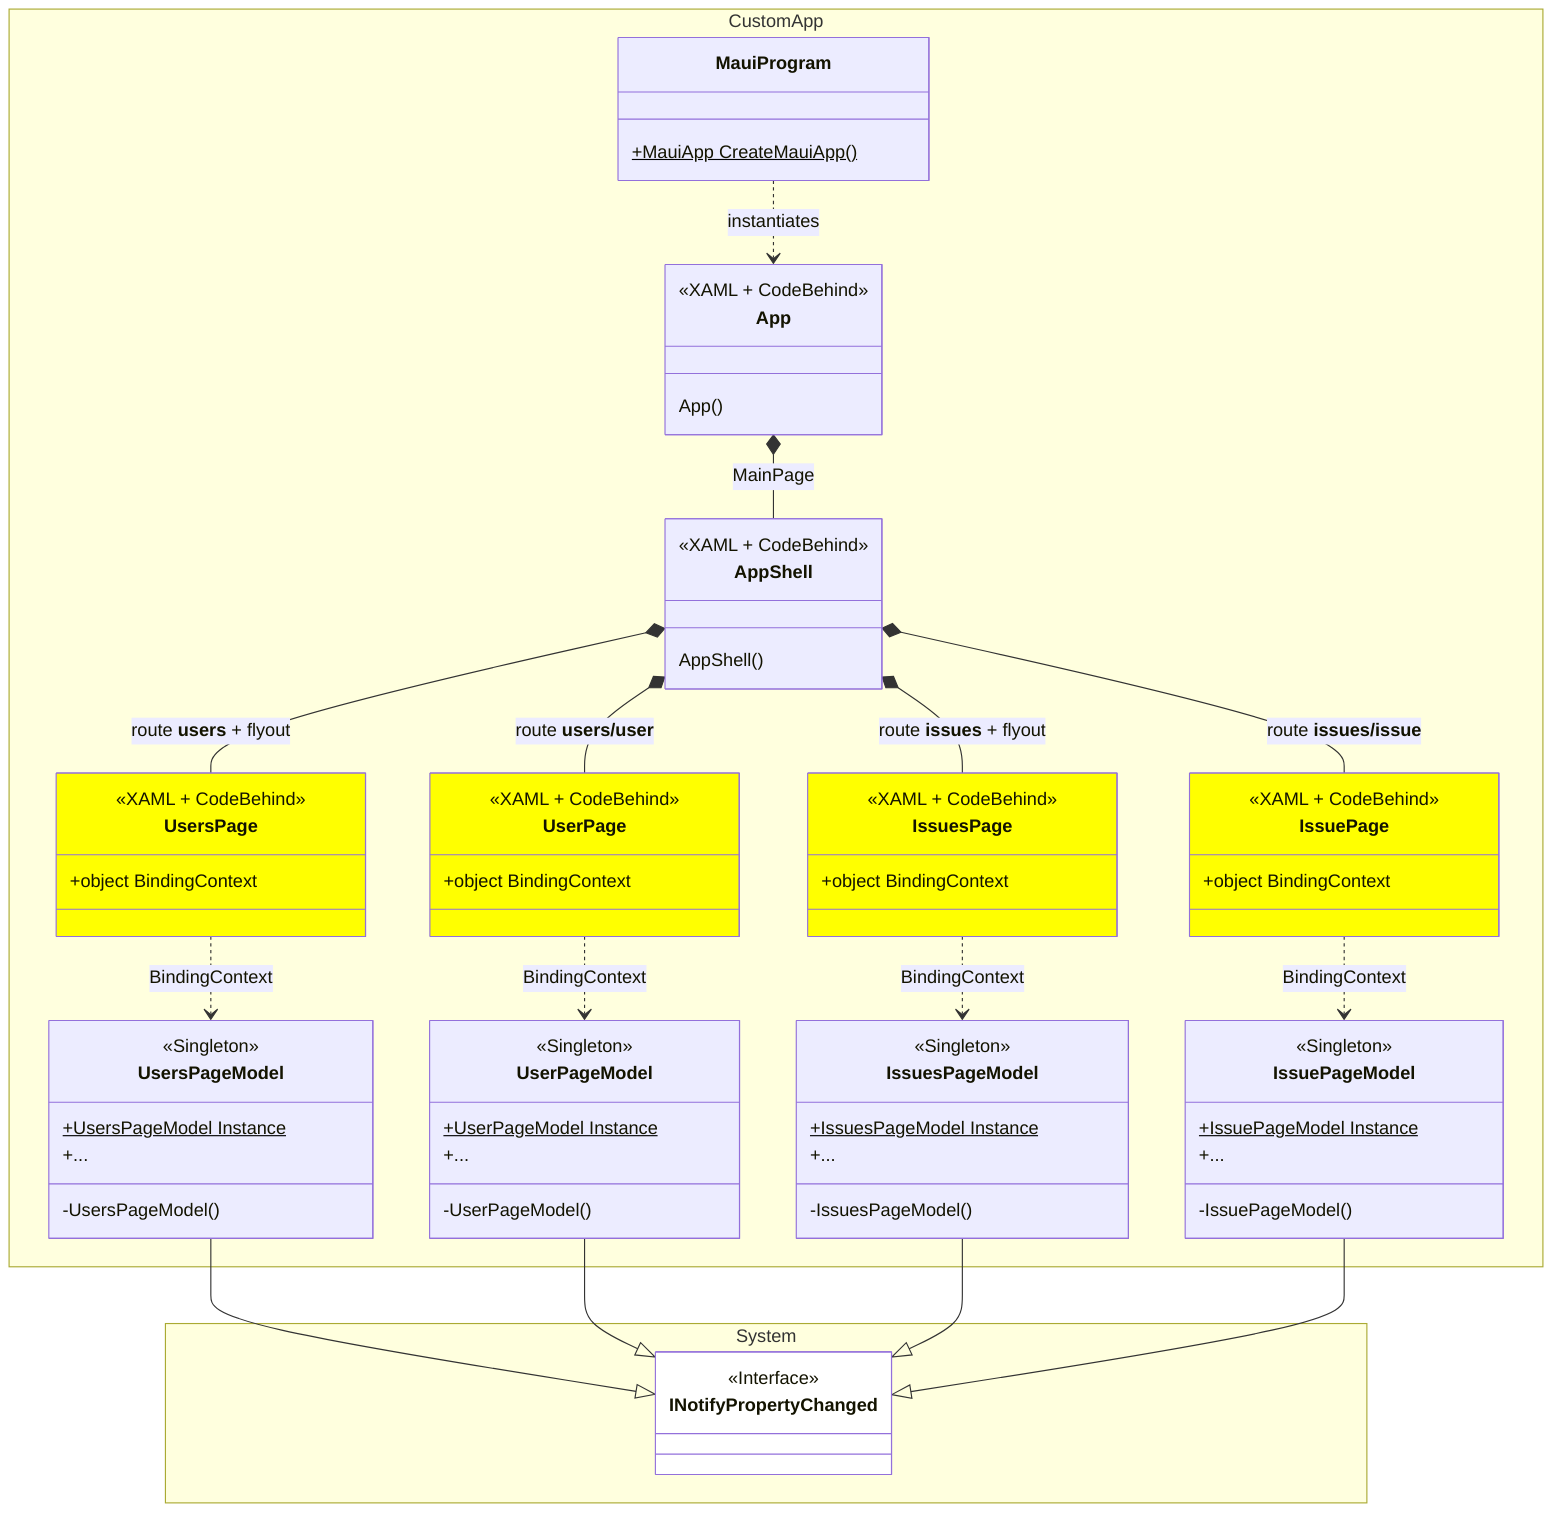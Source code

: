 classDiagram
        
    namespace CustomApp {
        class MauiProgram {
            +MauiApp CreateMauiApp()$
        }
        class App {
            <<XAML + CodeBehind>>
            App()
        }
        class AppShell {
            <<XAML + CodeBehind>>
            AppShell()
        }

        class UsersPage {
            <<XAML + CodeBehind>>
            +object BindingContext
        }
        class UserPage {
            <<XAML + CodeBehind>>
            +object BindingContext
        }
        class IssuesPage {
            <<XAML + CodeBehind>>
            +object BindingContext
        }
        class IssuePage {
            <<XAML + CodeBehind>>
            +object BindingContext
        }

        class UsersPageModel {
            <<Singleton>>
            +UsersPageModel Instance$
            +...
            -UsersPageModel()
        }
        class UserPageModel {
            <<Singleton>>
            +UserPageModel Instance$
            +...
            -UserPageModel()
        }
        class IssuesPageModel {
            <<Singleton>>
            +IssuesPageModel Instance$
            +...
            -IssuesPageModel()
        }
        class IssuePageModel {
            <<Singleton>>
            +IssuePageModel Instance$
            +...
            -IssuePageModel()
        }
    }

    namespace System {
        class INotifyPropertyChanged {
            <<Interface>>
        }
    }

    MauiProgram ..> App : instantiates

    App *-- AppShell : MainPage

    AppShell *-- UsersPage : route <b>users</b> + flyout
    AppShell *-- UserPage : route <b>users/user</b>
    AppShell *-- IssuesPage : route <b>issues</b> + flyout
    AppShell *-- IssuePage : route <b>issues/issue</b>

    UsersPage ..> UsersPageModel : BindingContext
    UserPage ..> UserPageModel : BindingContext
    IssuesPage ..> IssuesPageModel : BindingContext
    IssuePage ..> IssuePageModel : BindingContext

    UsersPageModel --|> INotifyPropertyChanged
    UserPageModel --|> INotifyPropertyChanged
    IssuesPageModel --|> INotifyPropertyChanged
    IssuePageModel --|> INotifyPropertyChanged

    style INotifyPropertyChanged fill:white

    style UsersPage fill:yellow
    style UserPage fill:yellow
    style IssuesPage fill:yellow
    style IssuePage fill:yellow